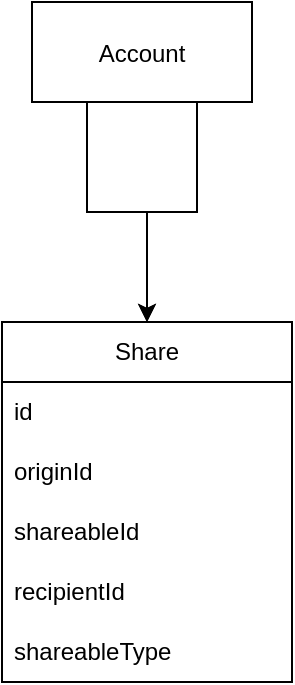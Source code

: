 <mxfile version="24.7.6">
  <diagram name="Page-1" id="e7e014a7-5840-1c2e-5031-d8a46d1fe8dd">
    <mxGraphModel dx="1046" dy="728" grid="1" gridSize="10" guides="1" tooltips="1" connect="1" arrows="1" fold="1" page="1" pageScale="1" pageWidth="1169" pageHeight="826" background="none" math="0" shadow="0">
      <root>
        <mxCell id="0" />
        <mxCell id="1" parent="0" />
        <mxCell id="ow3an0deqd2BCiCpwTDR-51" style="edgeStyle=orthogonalEdgeStyle;rounded=0;orthogonalLoop=1;jettySize=auto;html=1;exitX=0.75;exitY=1;exitDx=0;exitDy=0;entryX=0.5;entryY=0;entryDx=0;entryDy=0;" edge="1" parent="1" source="7" target="ow3an0deqd2BCiCpwTDR-45">
          <mxGeometry relative="1" as="geometry" />
        </mxCell>
        <mxCell id="ow3an0deqd2BCiCpwTDR-52" style="edgeStyle=orthogonalEdgeStyle;rounded=0;orthogonalLoop=1;jettySize=auto;html=1;exitX=0.25;exitY=1;exitDx=0;exitDy=0;entryX=0.5;entryY=0;entryDx=0;entryDy=0;" edge="1" parent="1" source="7" target="ow3an0deqd2BCiCpwTDR-45">
          <mxGeometry relative="1" as="geometry" />
        </mxCell>
        <mxCell id="7" value="Account" style="" parent="1" vertex="1">
          <mxGeometry x="527" y="40" width="110" height="50" as="geometry" />
        </mxCell>
        <mxCell id="ow3an0deqd2BCiCpwTDR-45" value="Share" style="swimlane;fontStyle=0;childLayout=stackLayout;horizontal=1;startSize=30;horizontalStack=0;resizeParent=1;resizeParentMax=0;resizeLast=0;collapsible=1;marginBottom=0;whiteSpace=wrap;html=1;" vertex="1" parent="1">
          <mxGeometry x="512" y="200" width="145" height="180" as="geometry">
            <mxRectangle x="5" y="520" width="70" height="30" as="alternateBounds" />
          </mxGeometry>
        </mxCell>
        <object label="id" id="ow3an0deqd2BCiCpwTDR-56">
          <mxCell style="text;strokeColor=none;fillColor=none;align=left;verticalAlign=middle;spacingLeft=4;spacingRight=4;overflow=hidden;points=[[0,0.5],[1,0.5]];portConstraint=eastwest;rotatable=0;whiteSpace=wrap;html=1;" vertex="1" parent="ow3an0deqd2BCiCpwTDR-45">
            <mxGeometry y="30" width="145" height="30" as="geometry" />
          </mxCell>
        </object>
        <object label="originId" id="ow3an0deqd2BCiCpwTDR-57">
          <mxCell style="text;strokeColor=none;fillColor=none;align=left;verticalAlign=middle;spacingLeft=4;spacingRight=4;overflow=hidden;points=[[0,0.5],[1,0.5]];portConstraint=eastwest;rotatable=0;whiteSpace=wrap;html=1;" vertex="1" parent="ow3an0deqd2BCiCpwTDR-45">
            <mxGeometry y="60" width="145" height="30" as="geometry" />
          </mxCell>
        </object>
        <mxCell id="ow3an0deqd2BCiCpwTDR-46" value="shareableId" style="text;strokeColor=none;fillColor=none;align=left;verticalAlign=middle;spacingLeft=4;spacingRight=4;overflow=hidden;points=[[0,0.5],[1,0.5]];portConstraint=eastwest;rotatable=0;whiteSpace=wrap;html=1;" vertex="1" parent="ow3an0deqd2BCiCpwTDR-45">
          <mxGeometry y="90" width="145" height="30" as="geometry" />
        </mxCell>
        <mxCell id="ow3an0deqd2BCiCpwTDR-47" value="recipientId" style="text;strokeColor=none;fillColor=none;align=left;verticalAlign=middle;spacingLeft=4;spacingRight=4;overflow=hidden;points=[[0,0.5],[1,0.5]];portConstraint=eastwest;rotatable=0;whiteSpace=wrap;html=1;" vertex="1" parent="ow3an0deqd2BCiCpwTDR-45">
          <mxGeometry y="120" width="145" height="30" as="geometry" />
        </mxCell>
        <object label="shareableType" id="ow3an0deqd2BCiCpwTDR-48">
          <mxCell style="text;strokeColor=none;fillColor=none;align=left;verticalAlign=middle;spacingLeft=4;spacingRight=4;overflow=hidden;points=[[0,0.5],[1,0.5]];portConstraint=eastwest;rotatable=0;whiteSpace=wrap;html=1;" vertex="1" parent="ow3an0deqd2BCiCpwTDR-45">
            <mxGeometry y="150" width="145" height="30" as="geometry" />
          </mxCell>
        </object>
      </root>
    </mxGraphModel>
  </diagram>
</mxfile>
